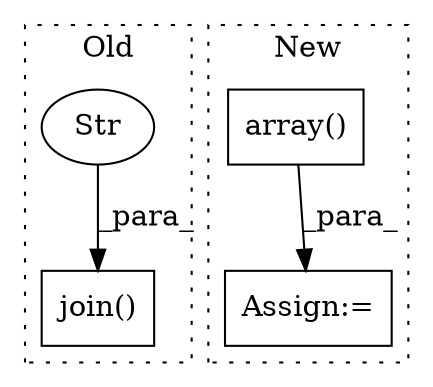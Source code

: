 digraph G {
subgraph cluster0 {
1 [label="join()" a="75" s="2501,2534" l="13,1" shape="box"];
4 [label="Str" a="66" s="2525" l="9" shape="ellipse"];
label = "Old";
style="dotted";
}
subgraph cluster1 {
2 [label="array()" a="75" s="2886,2912" l="9,1" shape="box"];
3 [label="Assign:=" a="68" s="2882" l="4" shape="box"];
label = "New";
style="dotted";
}
2 -> 3 [label="_para_"];
4 -> 1 [label="_para_"];
}